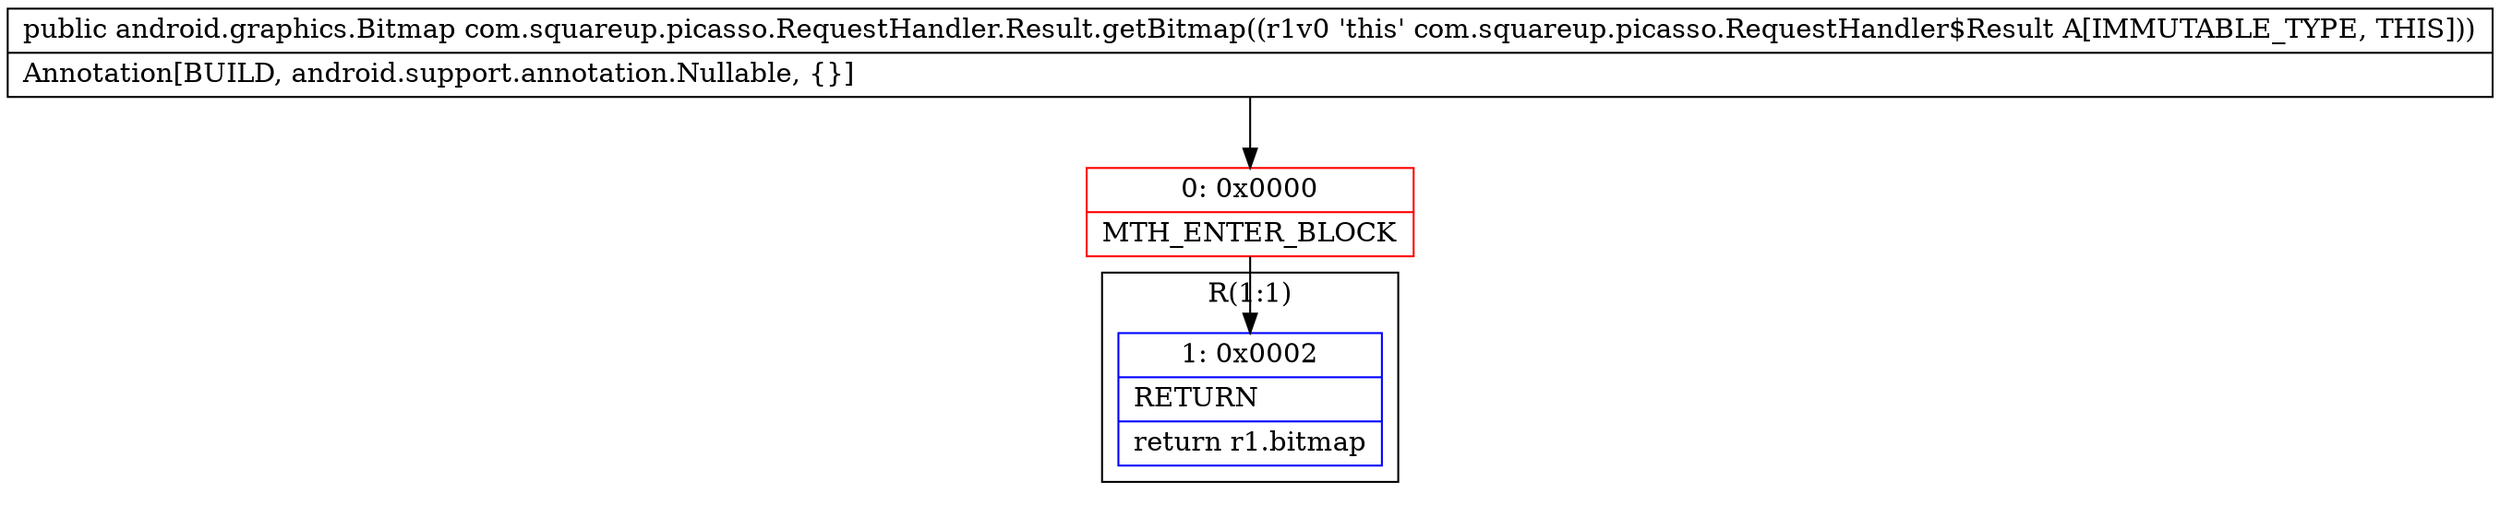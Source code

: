 digraph "CFG forcom.squareup.picasso.RequestHandler.Result.getBitmap()Landroid\/graphics\/Bitmap;" {
subgraph cluster_Region_444950733 {
label = "R(1:1)";
node [shape=record,color=blue];
Node_1 [shape=record,label="{1\:\ 0x0002|RETURN\l|return r1.bitmap\l}"];
}
Node_0 [shape=record,color=red,label="{0\:\ 0x0000|MTH_ENTER_BLOCK\l}"];
MethodNode[shape=record,label="{public android.graphics.Bitmap com.squareup.picasso.RequestHandler.Result.getBitmap((r1v0 'this' com.squareup.picasso.RequestHandler$Result A[IMMUTABLE_TYPE, THIS]))  | Annotation[BUILD, android.support.annotation.Nullable, \{\}]\l}"];
MethodNode -> Node_0;
Node_0 -> Node_1;
}


